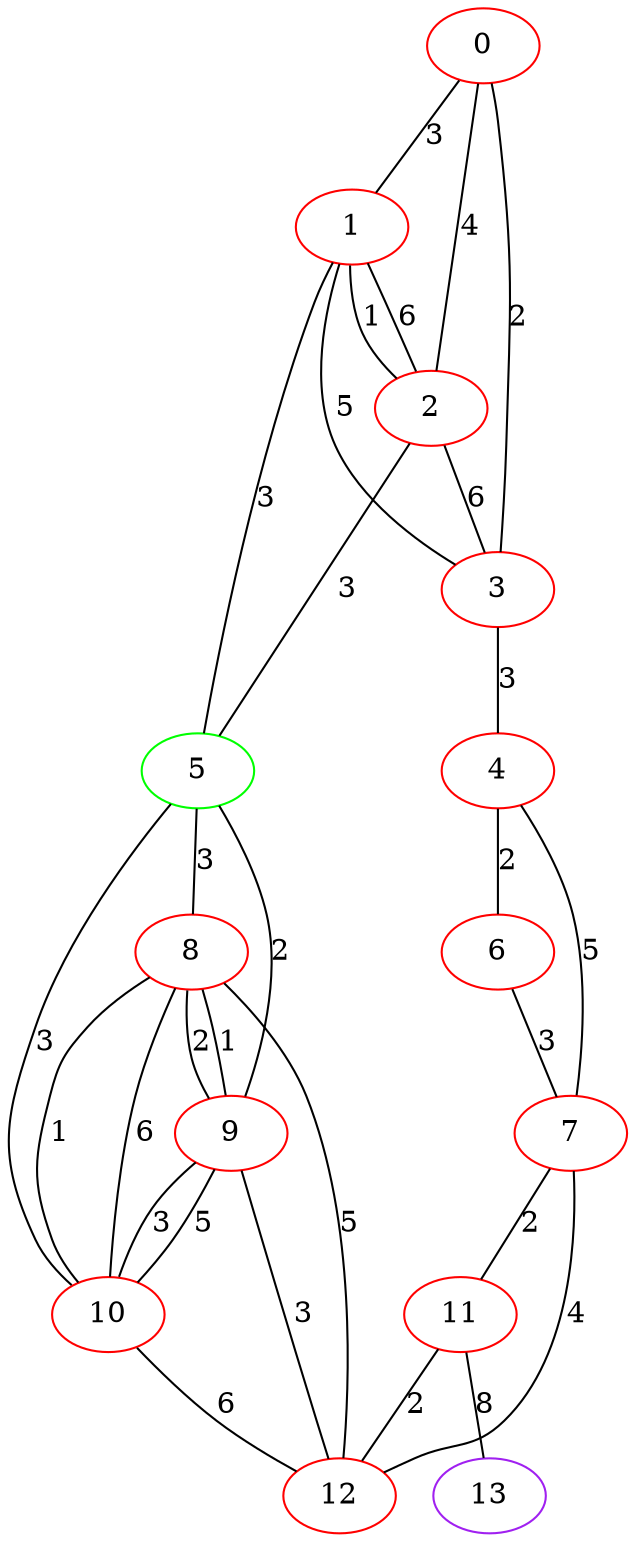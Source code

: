 graph "" {
0 [color=red, weight=1];
1 [color=red, weight=1];
2 [color=red, weight=1];
3 [color=red, weight=1];
4 [color=red, weight=1];
5 [color=green, weight=2];
6 [color=red, weight=1];
7 [color=red, weight=1];
8 [color=red, weight=1];
9 [color=red, weight=1];
10 [color=red, weight=1];
11 [color=red, weight=1];
12 [color=red, weight=1];
13 [color=purple, weight=4];
0 -- 1  [key=0, label=3];
0 -- 2  [key=0, label=4];
0 -- 3  [key=0, label=2];
1 -- 2  [key=0, label=6];
1 -- 2  [key=1, label=1];
1 -- 3  [key=0, label=5];
1 -- 5  [key=0, label=3];
2 -- 3  [key=0, label=6];
2 -- 5  [key=0, label=3];
3 -- 4  [key=0, label=3];
4 -- 6  [key=0, label=2];
4 -- 7  [key=0, label=5];
5 -- 8  [key=0, label=3];
5 -- 10  [key=0, label=3];
5 -- 9  [key=0, label=2];
6 -- 7  [key=0, label=3];
7 -- 12  [key=0, label=4];
7 -- 11  [key=0, label=2];
8 -- 9  [key=0, label=2];
8 -- 9  [key=1, label=1];
8 -- 10  [key=0, label=1];
8 -- 10  [key=1, label=6];
8 -- 12  [key=0, label=5];
9 -- 10  [key=0, label=3];
9 -- 10  [key=1, label=5];
9 -- 12  [key=0, label=3];
10 -- 12  [key=0, label=6];
11 -- 12  [key=0, label=2];
11 -- 13  [key=0, label=8];
}
